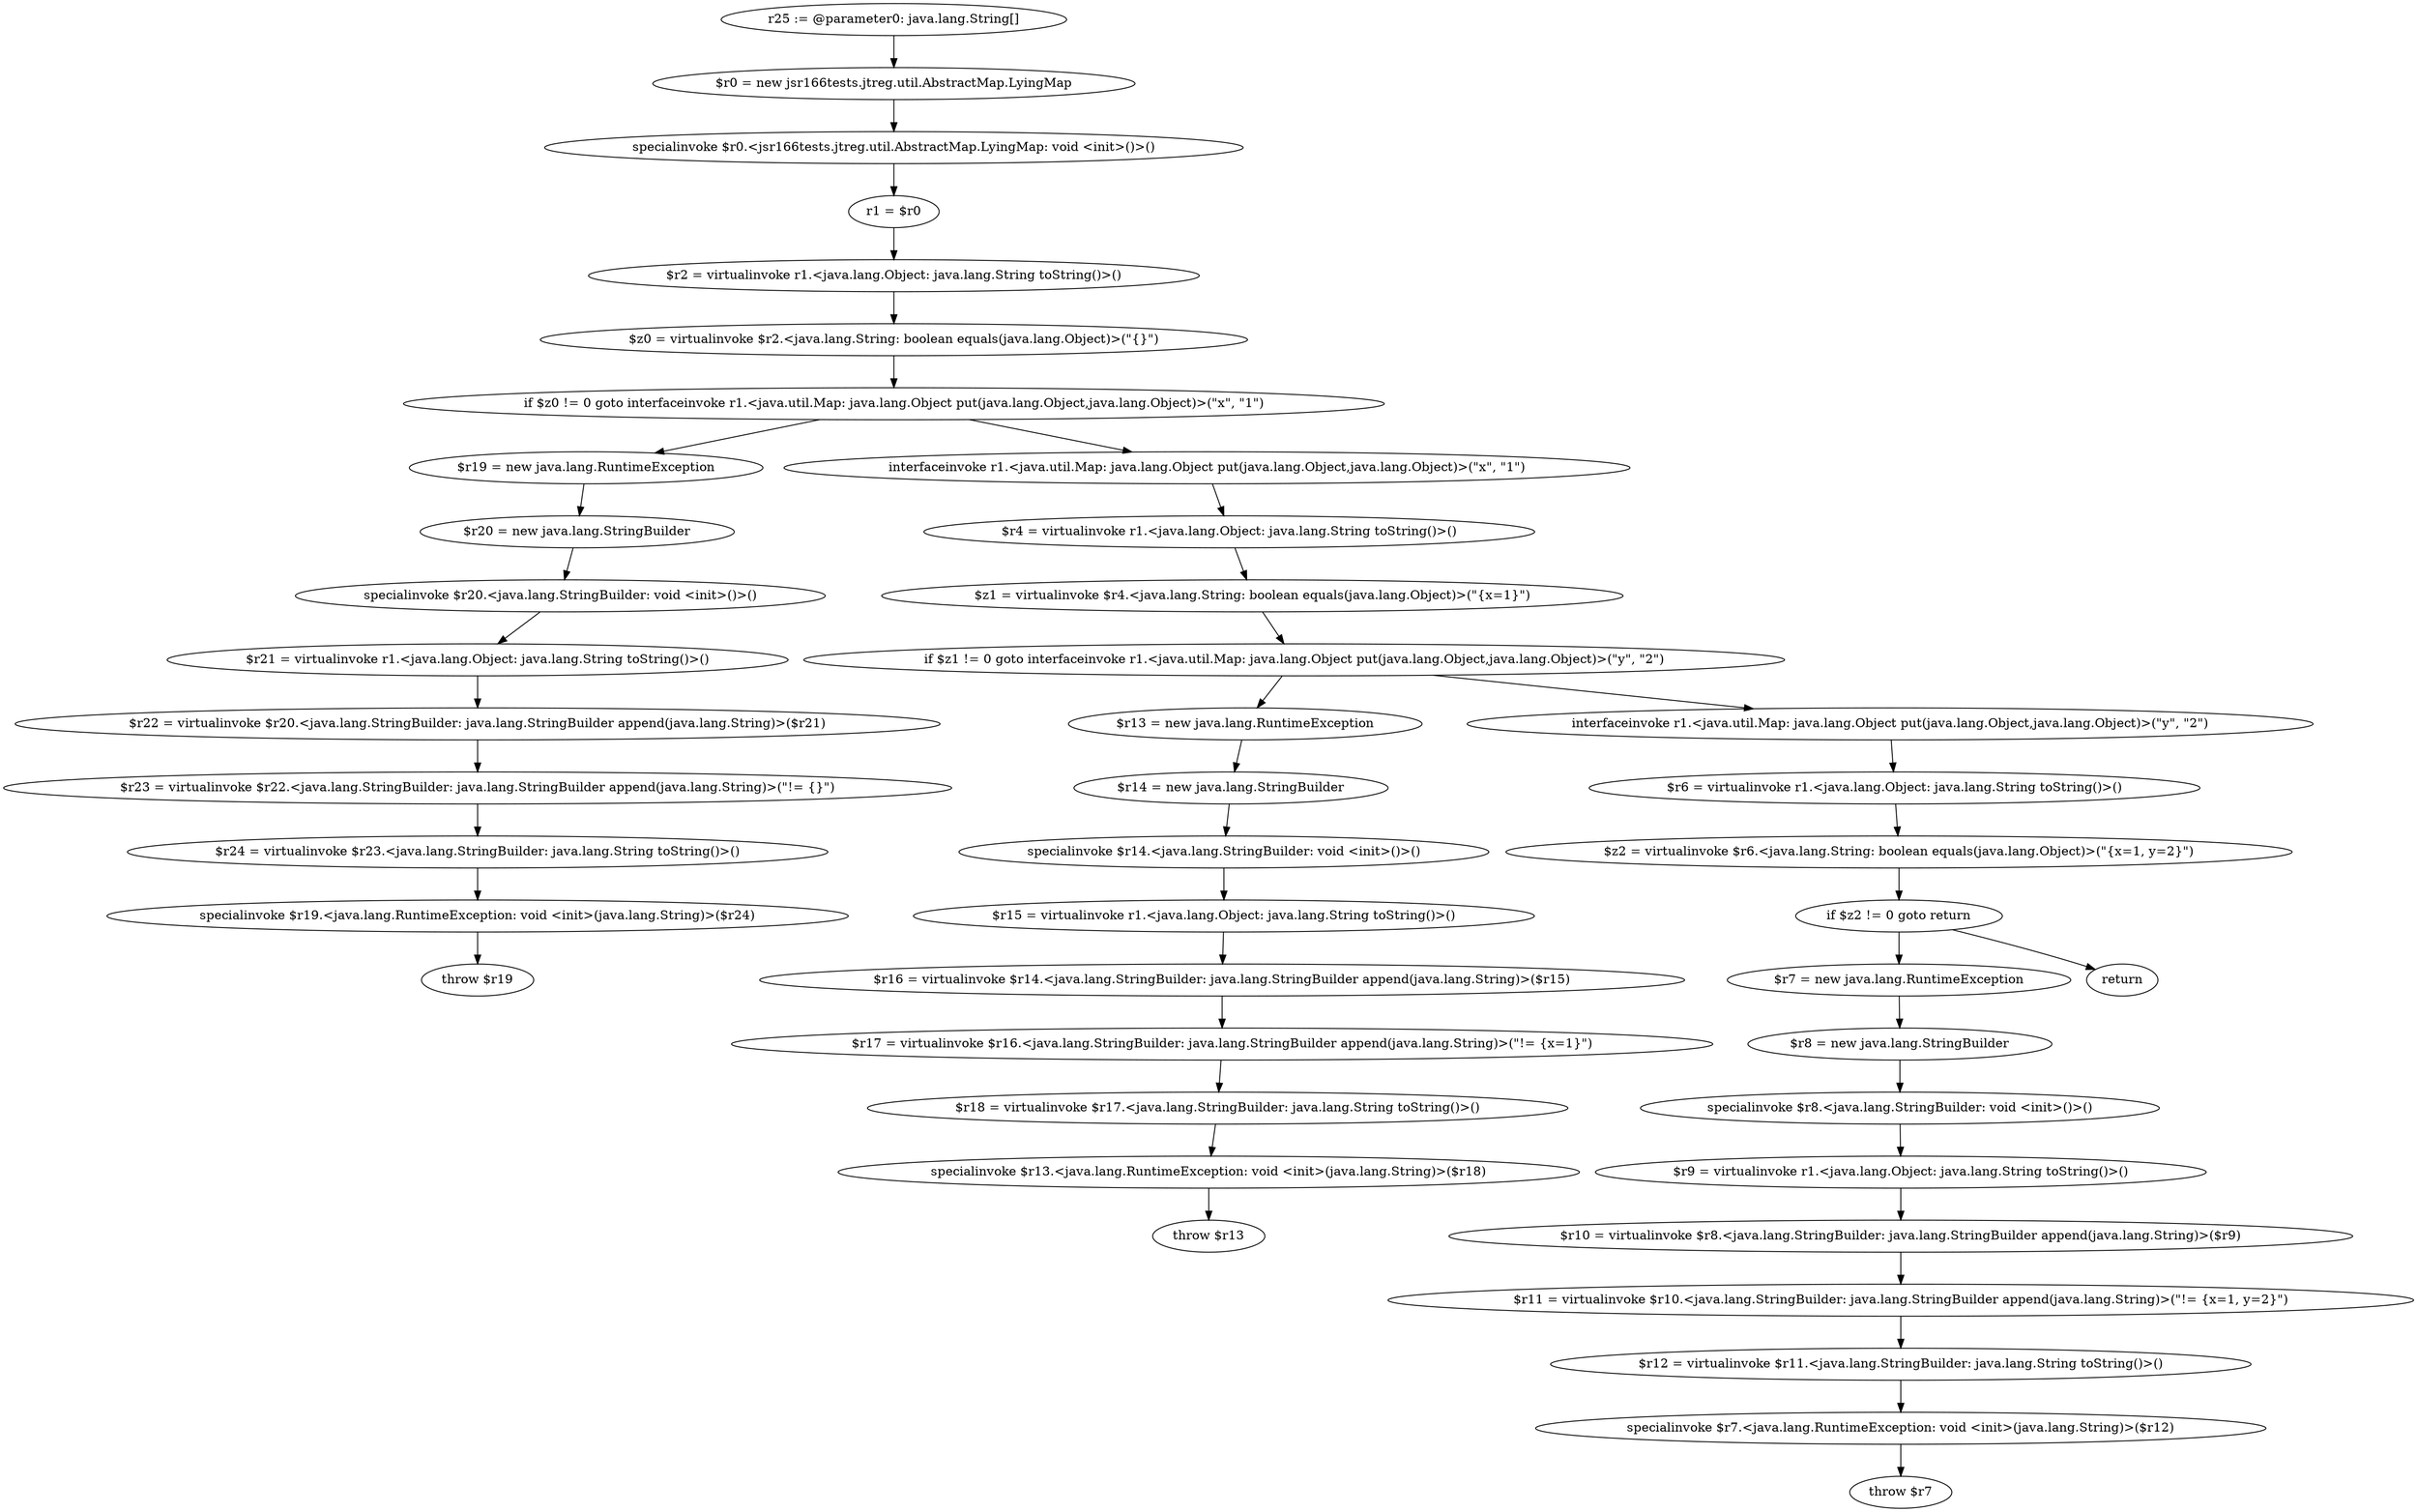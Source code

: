 digraph "unitGraph" {
    "r25 := @parameter0: java.lang.String[]"
    "$r0 = new jsr166tests.jtreg.util.AbstractMap.LyingMap"
    "specialinvoke $r0.<jsr166tests.jtreg.util.AbstractMap.LyingMap: void <init>()>()"
    "r1 = $r0"
    "$r2 = virtualinvoke r1.<java.lang.Object: java.lang.String toString()>()"
    "$z0 = virtualinvoke $r2.<java.lang.String: boolean equals(java.lang.Object)>(\"{}\")"
    "if $z0 != 0 goto interfaceinvoke r1.<java.util.Map: java.lang.Object put(java.lang.Object,java.lang.Object)>(\"x\", \"1\")"
    "$r19 = new java.lang.RuntimeException"
    "$r20 = new java.lang.StringBuilder"
    "specialinvoke $r20.<java.lang.StringBuilder: void <init>()>()"
    "$r21 = virtualinvoke r1.<java.lang.Object: java.lang.String toString()>()"
    "$r22 = virtualinvoke $r20.<java.lang.StringBuilder: java.lang.StringBuilder append(java.lang.String)>($r21)"
    "$r23 = virtualinvoke $r22.<java.lang.StringBuilder: java.lang.StringBuilder append(java.lang.String)>(\"!= {}\")"
    "$r24 = virtualinvoke $r23.<java.lang.StringBuilder: java.lang.String toString()>()"
    "specialinvoke $r19.<java.lang.RuntimeException: void <init>(java.lang.String)>($r24)"
    "throw $r19"
    "interfaceinvoke r1.<java.util.Map: java.lang.Object put(java.lang.Object,java.lang.Object)>(\"x\", \"1\")"
    "$r4 = virtualinvoke r1.<java.lang.Object: java.lang.String toString()>()"
    "$z1 = virtualinvoke $r4.<java.lang.String: boolean equals(java.lang.Object)>(\"{x=1}\")"
    "if $z1 != 0 goto interfaceinvoke r1.<java.util.Map: java.lang.Object put(java.lang.Object,java.lang.Object)>(\"y\", \"2\")"
    "$r13 = new java.lang.RuntimeException"
    "$r14 = new java.lang.StringBuilder"
    "specialinvoke $r14.<java.lang.StringBuilder: void <init>()>()"
    "$r15 = virtualinvoke r1.<java.lang.Object: java.lang.String toString()>()"
    "$r16 = virtualinvoke $r14.<java.lang.StringBuilder: java.lang.StringBuilder append(java.lang.String)>($r15)"
    "$r17 = virtualinvoke $r16.<java.lang.StringBuilder: java.lang.StringBuilder append(java.lang.String)>(\"!= {x=1}\")"
    "$r18 = virtualinvoke $r17.<java.lang.StringBuilder: java.lang.String toString()>()"
    "specialinvoke $r13.<java.lang.RuntimeException: void <init>(java.lang.String)>($r18)"
    "throw $r13"
    "interfaceinvoke r1.<java.util.Map: java.lang.Object put(java.lang.Object,java.lang.Object)>(\"y\", \"2\")"
    "$r6 = virtualinvoke r1.<java.lang.Object: java.lang.String toString()>()"
    "$z2 = virtualinvoke $r6.<java.lang.String: boolean equals(java.lang.Object)>(\"{x=1, y=2}\")"
    "if $z2 != 0 goto return"
    "$r7 = new java.lang.RuntimeException"
    "$r8 = new java.lang.StringBuilder"
    "specialinvoke $r8.<java.lang.StringBuilder: void <init>()>()"
    "$r9 = virtualinvoke r1.<java.lang.Object: java.lang.String toString()>()"
    "$r10 = virtualinvoke $r8.<java.lang.StringBuilder: java.lang.StringBuilder append(java.lang.String)>($r9)"
    "$r11 = virtualinvoke $r10.<java.lang.StringBuilder: java.lang.StringBuilder append(java.lang.String)>(\"!= {x=1, y=2}\")"
    "$r12 = virtualinvoke $r11.<java.lang.StringBuilder: java.lang.String toString()>()"
    "specialinvoke $r7.<java.lang.RuntimeException: void <init>(java.lang.String)>($r12)"
    "throw $r7"
    "return"
    "r25 := @parameter0: java.lang.String[]"->"$r0 = new jsr166tests.jtreg.util.AbstractMap.LyingMap";
    "$r0 = new jsr166tests.jtreg.util.AbstractMap.LyingMap"->"specialinvoke $r0.<jsr166tests.jtreg.util.AbstractMap.LyingMap: void <init>()>()";
    "specialinvoke $r0.<jsr166tests.jtreg.util.AbstractMap.LyingMap: void <init>()>()"->"r1 = $r0";
    "r1 = $r0"->"$r2 = virtualinvoke r1.<java.lang.Object: java.lang.String toString()>()";
    "$r2 = virtualinvoke r1.<java.lang.Object: java.lang.String toString()>()"->"$z0 = virtualinvoke $r2.<java.lang.String: boolean equals(java.lang.Object)>(\"{}\")";
    "$z0 = virtualinvoke $r2.<java.lang.String: boolean equals(java.lang.Object)>(\"{}\")"->"if $z0 != 0 goto interfaceinvoke r1.<java.util.Map: java.lang.Object put(java.lang.Object,java.lang.Object)>(\"x\", \"1\")";
    "if $z0 != 0 goto interfaceinvoke r1.<java.util.Map: java.lang.Object put(java.lang.Object,java.lang.Object)>(\"x\", \"1\")"->"$r19 = new java.lang.RuntimeException";
    "if $z0 != 0 goto interfaceinvoke r1.<java.util.Map: java.lang.Object put(java.lang.Object,java.lang.Object)>(\"x\", \"1\")"->"interfaceinvoke r1.<java.util.Map: java.lang.Object put(java.lang.Object,java.lang.Object)>(\"x\", \"1\")";
    "$r19 = new java.lang.RuntimeException"->"$r20 = new java.lang.StringBuilder";
    "$r20 = new java.lang.StringBuilder"->"specialinvoke $r20.<java.lang.StringBuilder: void <init>()>()";
    "specialinvoke $r20.<java.lang.StringBuilder: void <init>()>()"->"$r21 = virtualinvoke r1.<java.lang.Object: java.lang.String toString()>()";
    "$r21 = virtualinvoke r1.<java.lang.Object: java.lang.String toString()>()"->"$r22 = virtualinvoke $r20.<java.lang.StringBuilder: java.lang.StringBuilder append(java.lang.String)>($r21)";
    "$r22 = virtualinvoke $r20.<java.lang.StringBuilder: java.lang.StringBuilder append(java.lang.String)>($r21)"->"$r23 = virtualinvoke $r22.<java.lang.StringBuilder: java.lang.StringBuilder append(java.lang.String)>(\"!= {}\")";
    "$r23 = virtualinvoke $r22.<java.lang.StringBuilder: java.lang.StringBuilder append(java.lang.String)>(\"!= {}\")"->"$r24 = virtualinvoke $r23.<java.lang.StringBuilder: java.lang.String toString()>()";
    "$r24 = virtualinvoke $r23.<java.lang.StringBuilder: java.lang.String toString()>()"->"specialinvoke $r19.<java.lang.RuntimeException: void <init>(java.lang.String)>($r24)";
    "specialinvoke $r19.<java.lang.RuntimeException: void <init>(java.lang.String)>($r24)"->"throw $r19";
    "interfaceinvoke r1.<java.util.Map: java.lang.Object put(java.lang.Object,java.lang.Object)>(\"x\", \"1\")"->"$r4 = virtualinvoke r1.<java.lang.Object: java.lang.String toString()>()";
    "$r4 = virtualinvoke r1.<java.lang.Object: java.lang.String toString()>()"->"$z1 = virtualinvoke $r4.<java.lang.String: boolean equals(java.lang.Object)>(\"{x=1}\")";
    "$z1 = virtualinvoke $r4.<java.lang.String: boolean equals(java.lang.Object)>(\"{x=1}\")"->"if $z1 != 0 goto interfaceinvoke r1.<java.util.Map: java.lang.Object put(java.lang.Object,java.lang.Object)>(\"y\", \"2\")";
    "if $z1 != 0 goto interfaceinvoke r1.<java.util.Map: java.lang.Object put(java.lang.Object,java.lang.Object)>(\"y\", \"2\")"->"$r13 = new java.lang.RuntimeException";
    "if $z1 != 0 goto interfaceinvoke r1.<java.util.Map: java.lang.Object put(java.lang.Object,java.lang.Object)>(\"y\", \"2\")"->"interfaceinvoke r1.<java.util.Map: java.lang.Object put(java.lang.Object,java.lang.Object)>(\"y\", \"2\")";
    "$r13 = new java.lang.RuntimeException"->"$r14 = new java.lang.StringBuilder";
    "$r14 = new java.lang.StringBuilder"->"specialinvoke $r14.<java.lang.StringBuilder: void <init>()>()";
    "specialinvoke $r14.<java.lang.StringBuilder: void <init>()>()"->"$r15 = virtualinvoke r1.<java.lang.Object: java.lang.String toString()>()";
    "$r15 = virtualinvoke r1.<java.lang.Object: java.lang.String toString()>()"->"$r16 = virtualinvoke $r14.<java.lang.StringBuilder: java.lang.StringBuilder append(java.lang.String)>($r15)";
    "$r16 = virtualinvoke $r14.<java.lang.StringBuilder: java.lang.StringBuilder append(java.lang.String)>($r15)"->"$r17 = virtualinvoke $r16.<java.lang.StringBuilder: java.lang.StringBuilder append(java.lang.String)>(\"!= {x=1}\")";
    "$r17 = virtualinvoke $r16.<java.lang.StringBuilder: java.lang.StringBuilder append(java.lang.String)>(\"!= {x=1}\")"->"$r18 = virtualinvoke $r17.<java.lang.StringBuilder: java.lang.String toString()>()";
    "$r18 = virtualinvoke $r17.<java.lang.StringBuilder: java.lang.String toString()>()"->"specialinvoke $r13.<java.lang.RuntimeException: void <init>(java.lang.String)>($r18)";
    "specialinvoke $r13.<java.lang.RuntimeException: void <init>(java.lang.String)>($r18)"->"throw $r13";
    "interfaceinvoke r1.<java.util.Map: java.lang.Object put(java.lang.Object,java.lang.Object)>(\"y\", \"2\")"->"$r6 = virtualinvoke r1.<java.lang.Object: java.lang.String toString()>()";
    "$r6 = virtualinvoke r1.<java.lang.Object: java.lang.String toString()>()"->"$z2 = virtualinvoke $r6.<java.lang.String: boolean equals(java.lang.Object)>(\"{x=1, y=2}\")";
    "$z2 = virtualinvoke $r6.<java.lang.String: boolean equals(java.lang.Object)>(\"{x=1, y=2}\")"->"if $z2 != 0 goto return";
    "if $z2 != 0 goto return"->"$r7 = new java.lang.RuntimeException";
    "if $z2 != 0 goto return"->"return";
    "$r7 = new java.lang.RuntimeException"->"$r8 = new java.lang.StringBuilder";
    "$r8 = new java.lang.StringBuilder"->"specialinvoke $r8.<java.lang.StringBuilder: void <init>()>()";
    "specialinvoke $r8.<java.lang.StringBuilder: void <init>()>()"->"$r9 = virtualinvoke r1.<java.lang.Object: java.lang.String toString()>()";
    "$r9 = virtualinvoke r1.<java.lang.Object: java.lang.String toString()>()"->"$r10 = virtualinvoke $r8.<java.lang.StringBuilder: java.lang.StringBuilder append(java.lang.String)>($r9)";
    "$r10 = virtualinvoke $r8.<java.lang.StringBuilder: java.lang.StringBuilder append(java.lang.String)>($r9)"->"$r11 = virtualinvoke $r10.<java.lang.StringBuilder: java.lang.StringBuilder append(java.lang.String)>(\"!= {x=1, y=2}\")";
    "$r11 = virtualinvoke $r10.<java.lang.StringBuilder: java.lang.StringBuilder append(java.lang.String)>(\"!= {x=1, y=2}\")"->"$r12 = virtualinvoke $r11.<java.lang.StringBuilder: java.lang.String toString()>()";
    "$r12 = virtualinvoke $r11.<java.lang.StringBuilder: java.lang.String toString()>()"->"specialinvoke $r7.<java.lang.RuntimeException: void <init>(java.lang.String)>($r12)";
    "specialinvoke $r7.<java.lang.RuntimeException: void <init>(java.lang.String)>($r12)"->"throw $r7";
}
